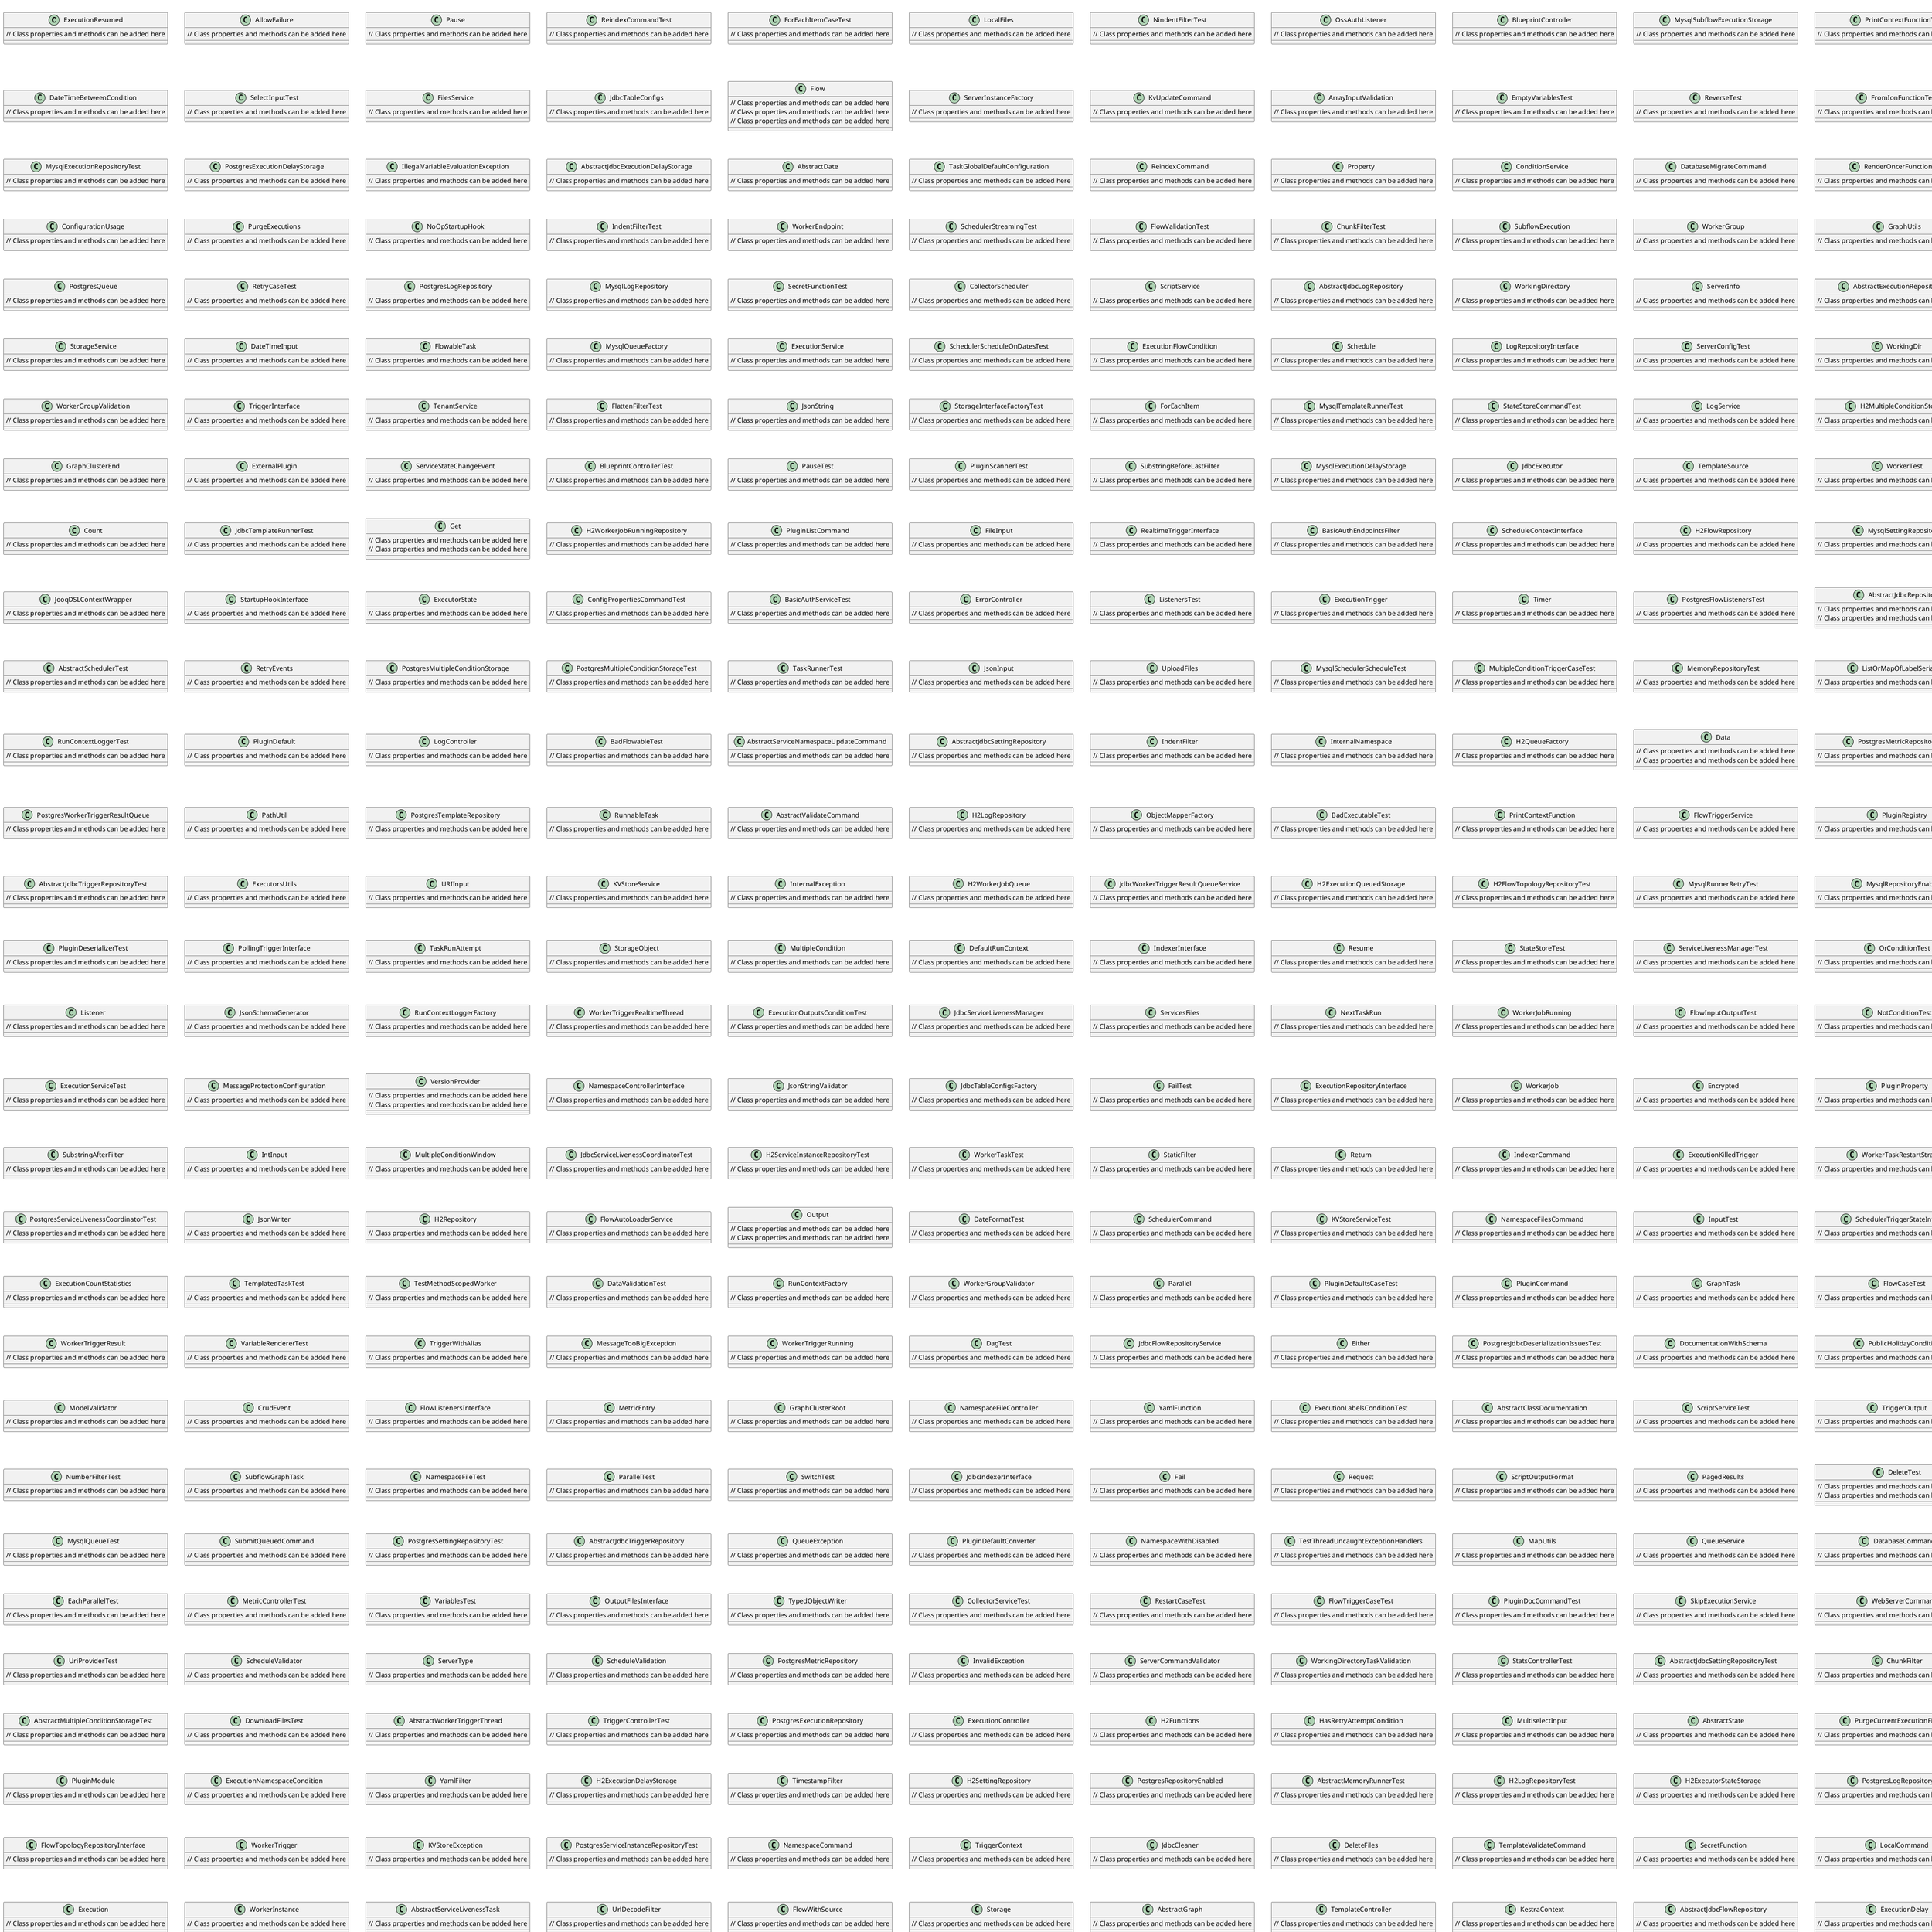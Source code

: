 @startuml

class ExecutionResumed {
    // Class properties and methods can be added here
}

class AllowFailure {
    // Class properties and methods can be added here
}

class Pause {
    // Class properties and methods can be added here
}

class ReindexCommandTest {
    // Class properties and methods can be added here
}

class ForEachItemCaseTest {
    // Class properties and methods can be added here
}

class LocalFiles {
    // Class properties and methods can be added here
}

class NindentFilterTest {
    // Class properties and methods can be added here
}

class OssAuthListener {
    // Class properties and methods can be added here
}

class BlueprintController {
    // Class properties and methods can be added here
}

class MysqlSubflowExecutionStorage {
    // Class properties and methods can be added here
}

class PrintContextFunctionTest {
    // Class properties and methods can be added here
}

class NamespaceUtils {
    // Class properties and methods can be added here
}

class RunnerUtils {
    // Class properties and methods can be added here
}

class TaskInterface {
    // Class properties and methods can be added here
}

class State {
    // Class properties and methods can be added here
}

class SchedulerEndpoint {
    // Class properties and methods can be added here
}

class WorkerTaskResult {
    // Class properties and methods can be added here
}

class StartsWithFilterTest {
    // Class properties and methods can be added here
}

class JdbcQueueIndexer {
    // Class properties and methods can be added here
}

class JqFilterTest {
    // Class properties and methods can be added here
}

class MysqlMetricRepositoryTest {
    // Class properties and methods can be added here
}

class DecryptFunction {
    // Class properties and methods can be added here
}

class RenderFunctionTest {
    // Class properties and methods can be added here
}

class AbstractIndent {
    // Class properties and methods can be added here
}

class PostgresExecutionServiceTest {
    // Class properties and methods can be added here
}

class FromIonFunction {
    // Class properties and methods can be added here
}

class WorkerTriggerInterface {
    // Class properties and methods can be added here
}

class Random {
    // Class properties and methods can be added here
}

class JdbcIndexer {
    // Class properties and methods can be added here
}

class Delete {
    // Class properties and methods can be added here
}

class ExtensionCustomizer {
    // Class properties and methods can be added here
}

class TimeBetweenConditionTest {
    // Class properties and methods can be added here
}

class RedirectController {
    // Class properties and methods can be added here
}

class JdbcRunnerEnabled {
    // Class properties and methods can be added here
}

class PluginControllerTest {
    // Class properties and methods can be added here
}

class DateTimeBetweenCondition {
    // Class properties and methods can be added here
}

class SelectInputTest {
    // Class properties and methods can be added here
}

class FilesService {
    // Class properties and methods can be added here
}

class JdbcTableConfigs {
    // Class properties and methods can be added here
}

class Flow {
    // Class properties and methods can be added here
}

class ServerInstanceFactory {
    // Class properties and methods can be added here
}

class KvUpdateCommand {
    // Class properties and methods can be added here
}

class ArrayInputValidation {
    // Class properties and methods can be added here
}

class EmptyVariablesTest {
    // Class properties and methods can be added here
}

class ReverseTest {
    // Class properties and methods can be added here
}

class FromIonFunctionTest {
    // Class properties and methods can be added here
}

class DayWeekCondition {
    // Class properties and methods can be added here
}

class JdbcRepositoryEnabled {
    // Class properties and methods can be added here
}

class SchedulerTriggerStateInterfaceTest {
    // Class properties and methods can be added here
}

class Schema {
    // Class properties and methods can be added here
}

class Download {
    // Class properties and methods can be added here
}

class BadSequential {
    // Class properties and methods can be added here
}

class KvUpdateCommandTest {
    // Class properties and methods can be added here
}

class Toggle {
    // Class properties and methods can be added here
}

class FlowTopologyGraph {
    // Class properties and methods can be added here
}

class ReadFileFunction {
    // Class properties and methods can be added here
}

class PostgresRunnerTest {
    // Class properties and methods can be added here
}

class DagTaskValidation {
    // Class properties and methods can be added here
}

class FlowExpandCommand {
    // Class properties and methods can be added here
}

class H2FunctionsTest {
    // Class properties and methods can be added here
}

class MysqlExecutionQueuedStorage {
    // Class properties and methods can be added here
}

class WorkerGroupService {
    // Class properties and methods can be added here
}

class Reverse {
    // Class properties and methods can be added here
}

class ValidateConstraintViolation {
    // Class properties and methods can be added here
}

class PluginUsage {
    // Class properties and methods can be added here
}

class YamlFunctionTest {
    // Class properties and methods can be added here
}

class PluginDefaultService {
    // Class properties and methods can be added here
}

class FlowExpandCommandTest {
    // Class properties and methods can be added here
}

class IonFileRenderTest {
    // Class properties and methods can be added here
}

class LogServiceTest {
    // Class properties and methods can be added here
}

class MysqlExecutionRepositoryTest {
    // Class properties and methods can be added here
}

class PostgresExecutionDelayStorage {
    // Class properties and methods can be added here
}

class IllegalVariableEvaluationException {
    // Class properties and methods can be added here
}

class AbstractJdbcExecutionDelayStorage {
    // Class properties and methods can be added here
}

class AbstractDate {
    // Class properties and methods can be added here
}

class TaskGlobalDefaultConfiguration {
    // Class properties and methods can be added here
}

class ReindexCommand {
    // Class properties and methods can be added here
}

class Property {
    // Class properties and methods can be added here
}

class ConditionService {
    // Class properties and methods can be added here
}

class DatabaseMigrateCommand {
    // Class properties and methods can be added here
}

class RenderOncerFunctionTest {
    // Class properties and methods can be added here
}

class ThreadMainFactoryBuilder {
    // Class properties and methods can be added here
}

class AutocompleteUtils {
    // Class properties and methods can be added here
}

class MysqlExecutionServiceTest {
    // Class properties and methods can be added here
}

class AbstractJdbcServiceInstanceRepository {
    // Class properties and methods can be added here
}

class Webhook {
    // Class properties and methods can be added here
}

class ExecutionOutputsCondition {
    // Class properties and methods can be added here
}

class KVType {
    // Class properties and methods can be added here
}

class ConfigCommand {
    // Class properties and methods can be added here
}

class EndsWithFilterTest {
    // Class properties and methods can be added here
}

class Cpu {
    // Class properties and methods can be added here
}

class LocalFlowRepositoryLoader {
    // Class properties and methods can be added here
}

class AppTest {
    // Class properties and methods can be added here
}

class JdbcTableConfig {
    // Class properties and methods can be added here
}

class Label {
    // Class properties and methods can be added here
}

class MetricConfig {
    // Class properties and methods can be added here
}

class AbstractJdbcLogRepositoryTest {
    // Class properties and methods can be added here
}

class AbstractJdbcExecutorStateStorage {
    // Class properties and methods can be added here
}

class ListUtils {
    // Class properties and methods can be added here
}

class WebServerEnabled {
    // Class properties and methods can be added here
}

class PluginConfigurations {
    // Class properties and methods can be added here
}

class TemplateNamespaceUpdateCommand {
    // Class properties and methods can be added here
}

class MysqlWorkerJobRunningRepository {
    // Class properties and methods can be added here
}

class Result {
    // Class properties and methods can be added here
}

class ExecutionKilled {
    // Class properties and methods can be added here
}

class ConfigurationUsage {
    // Class properties and methods can be added here
}

class PurgeExecutions {
    // Class properties and methods can be added here
}

class NoOpStartupHook {
    // Class properties and methods can be added here
}

class IndentFilterTest {
    // Class properties and methods can be added here
}

class WorkerEndpoint {
    // Class properties and methods can be added here
}

class SchedulerStreamingTest {
    // Class properties and methods can be added here
}

class FlowValidationTest {
    // Class properties and methods can be added here
}

class ChunkFilterTest {
    // Class properties and methods can be added here
}

class SubflowExecution {
    // Class properties and methods can be added here
}

class WorkerGroup {
    // Class properties and methods can be added here
}

class GraphUtils {
    // Class properties and methods can be added here
}

class AbstractFlow {
    // Class properties and methods can be added here
}

class JdbcRunnerTest {
    // Class properties and methods can be added here
}

class WorkerJobResubmit {
    // Class properties and methods can be added here
}

class TypedObjectWriterTest {
    // Class properties and methods can be added here
}

class KvCommandTest {
    // Class properties and methods can be added here
}

class WorkerTaskResultTooLarge {
    // Class properties and methods can be added here
}

class OverrideRetryInterceptorTest {
    // Class properties and methods can be added here
}

class SaveRepositoryInterface {
    // Class properties and methods can be added here
}

class NotCondition {
    // Class properties and methods can be added here
}

class EncryptionService {
    // Class properties and methods can be added here
}

class JdbcH2ControllerTest {
    // Class properties and methods can be added here
}

class IllegalArgumentExceptionHandler {
    // Class properties and methods can be added here
}

class WeekendConditionTest {
    // Class properties and methods can be added here
}

class Constant {
    // Class properties and methods can be added here
}

class TemplateCommand {
    // Class properties and methods can be added here
}

class NamespaceFilesInterface {
    // Class properties and methods can be added here
}

class JdbcTestUtils {
    // Class properties and methods can be added here
}

class H2TemplateRepository {
    // Class properties and methods can be added here
}

class ExecutionTest {
    // Class properties and methods can be added here
}

class Sleep {
    // Class properties and methods can be added here
}

class ExecutionStatusConditionTest {
    // Class properties and methods can be added here
}

class FileAttributes {
    // Class properties and methods can be added here
}

class MysqlServiceInstanceRepositoryTest {
    // Class properties and methods can be added here
}

class HasRetryAttemptConditionTest {
    // Class properties and methods can be added here
}

class PostgresQueue {
    // Class properties and methods can be added here
}

class RetryCaseTest {
    // Class properties and methods can be added here
}

class PostgresLogRepository {
    // Class properties and methods can be added here
}

class MysqlLogRepository {
    // Class properties and methods can be added here
}

class SecretFunctionTest {
    // Class properties and methods can be added here
}

class CollectorScheduler {
    // Class properties and methods can be added here
}

class ScriptService {
    // Class properties and methods can be added here
}

class AbstractJdbcLogRepository {
    // Class properties and methods can be added here
}

class WorkingDirectory {
    // Class properties and methods can be added here
}

class ServerInfo {
    // Class properties and methods can be added here
}

class AbstractExecutionRepositoryTest {
    // Class properties and methods can be added here
}

class SetTest {
    // Class properties and methods can be added here
}

class UploadFilesTest {
    // Class properties and methods can be added here
}

class H2ServiceInstanceRepository {
    // Class properties and methods can be added here
}

class DailyExecutionStatistics {
    // Class properties and methods can be added here
}

class ClassPluginDocumentation {
    // Class properties and methods can be added here
}

class FlowListeners {
    // Class properties and methods can be added here
}

class RetryUtilsTest {
    // Class properties and methods can be added here
}

class MultipleConditionTest {
    // Class properties and methods can be added here
}

class ObjectMapperFactoryTest {
    // Class properties and methods can be added here
}

class H2WorkerTriggerResultQueue {
    // Class properties and methods can be added here
}

class DeleteFilesTest {
    // Class properties and methods can be added here
}

class FileSerdeTest {
    // Class properties and methods can be added here
}

class StorageInterface {
    // Class properties and methods can be added here
}

class DurationOrSizeTrigger {
    // Class properties and methods can be added here
}

class FlowNamespaceUpdateCommandTest {
    // Class properties and methods can be added here
}

class DynamicTask {
    // Class properties and methods can be added here
}

class AbstractJdbcDeserializationIssuesTest {
    // Class properties and methods can be added here
}

class SwitchTaskValidator {
    // Class properties and methods can be added here
}

class PostgresFlowRepository {
    // Class properties and methods can be added here
}

class TemplatedTask {
    // Class properties and methods can be added here
}

class NamespaceFileControllerTest {
    // Class properties and methods can be added here
}

class ForEachTest {
    // Class properties and methods can be added here
}

class ClassInputDocumentation {
    // Class properties and methods can be added here
}

class AbstractJdbcExecutionRepository {
    // Class properties and methods can be added here
}

class StorageService {
    // Class properties and methods can be added here
}

class DateTimeInput {
    // Class properties and methods can be added here
}

class FlowableTask {
    // Class properties and methods can be added here
}

class MysqlQueueFactory {
    // Class properties and methods can be added here
}

class ExecutionService {
    // Class properties and methods can be added here
}

class SchedulerScheduleOnDatesTest {
    // Class properties and methods can be added here
}

class ExecutionFlowCondition {
    // Class properties and methods can be added here
}

class Schedule {
    // Class properties and methods can be added here
}

class LogRepositoryInterface {
    // Class properties and methods can be added here
}

class ServerConfigTest {
    // Class properties and methods can be added here
}

class WorkingDir {
    // Class properties and methods can be added here
}

class Debug {
    // Class properties and methods can be added here
}

class PluginListCommandTest {
    // Class properties and methods can be added here
}

class Subflow {
    // Class properties and methods can be added here
}

class DateFormat {
    // Class properties and methods can be added here
}

class PostgresExecutorStateStorage {
    // Class properties and methods can be added here
}

class UndefinedCoalescingExpressionTest {
    // Class properties and methods can be added here
}

class ManualPropertyNode {
    // Class properties and methods can be added here
}

class JsonFilter {
    // Class properties and methods can be added here
}

class Echo {
    // Class properties and methods can be added here
}

class TaskRunController {
    // Class properties and methods can be added here
}

class InternalNamespaceTest {
    // Class properties and methods can be added here
}

class StandAloneCommand {
    // Class properties and methods can be added here
}

class RunContextTest {
    // Class properties and methods can be added here
}

class ManualConstraintViolation {
    // Class properties and methods can be added here
}

class H2RunnerRetryTest {
    // Class properties and methods can be added here
}

class PluginController {
    // Class properties and methods can be added here
}

class PostgresRunnerRetryTest {
    // Class properties and methods can be added here
}

class FlowUsage {
    // Class properties and methods can be added here
}

class PebbleVariableRendererTest {
    // Class properties and methods can be added here
}

class WorkerTask {
    // Class properties and methods can be added here
}

class LogControllerTest {
    // Class properties and methods can be added here
}

class TestWorkingDir {
    // Class properties and methods can be added here
}

class NoEncryptionConfiguredTest {
    // Class properties and methods can be added here
}

class KVValueAndMetadata {
    // Class properties and methods can be added here
}

class WorkerGroupValidation {
    // Class properties and methods can be added here
}

class TriggerInterface {
    // Class properties and methods can be added here
}

class TenantService {
    // Class properties and methods can be added here
}

class FlattenFilterTest {
    // Class properties and methods can be added here
}

class JsonString {
    // Class properties and methods can be added here
}

class StorageInterfaceFactoryTest {
    // Class properties and methods can be added here
}

class ForEachItem {
    // Class properties and methods can be added here
}

class MysqlTemplateRunnerTest {
    // Class properties and methods can be added here
}

class StateStoreCommandTest {
    // Class properties and methods can be added here
}

class LogService {
    // Class properties and methods can be added here
}

class H2MultipleConditionStorage {
    // Class properties and methods can be added here
}

class GraphCluster {
    // Class properties and methods can be added here
}

class TriggerController {
    // Class properties and methods can be added here
}

class BasicAuthEndpointsFilterTest {
    // Class properties and methods can be added here
}

class FlowDotCommandTest {
    // Class properties and methods can be added here
}

class IonFactory {
    // Class properties and methods can be added here
}

class Condition {
    // Class properties and methods can be added here
}

class StateStore {
    // Class properties and methods can be added here
}

class H2Queue {
    // Class properties and methods can be added here
}

class AbstractJdbcMetricRepositoryTest {
    // Class properties and methods can be added here
}

class YamlInput {
    // Class properties and methods can be added here
}

class NamespaceFilesUpdateCommand {
    // Class properties and methods can be added here
}

class Input {
    // Class properties and methods can be added here
}

class MetricAggregation {
    // Class properties and methods can be added here
}

class OrCondition {
    // Class properties and methods can be added here
}

class TenantInterface {
    // Class properties and methods can be added here
}

class MysqlWorkerTriggerResultQueue {
    // Class properties and methods can be added here
}

class EncryptFunction {
    // Class properties and methods can be added here
}

class MysqlWorkerJobQueue {
    // Class properties and methods can be added here
}

class AbstractCommand {
    // Class properties and methods can be added here
}

class FlowListenersTest {
    // Class properties and methods can be added here
}

class ServiceInstanceRepositoryInterface {
    // Class properties and methods can be added here
}

class AbstractWorkerThread {
    // Class properties and methods can be added here
}

class StateStoreMigrateCommand {
    // Class properties and methods can be added here
}

class DayWeekInMonthConditionTest {
    // Class properties and methods can be added here
}

class GraphClusterEnd {
    // Class properties and methods can be added here
}

class ExternalPlugin {
    // Class properties and methods can be added here
}

class ServiceStateChangeEvent {
    // Class properties and methods can be added here
}

class BlueprintControllerTest {
    // Class properties and methods can be added here
}

class PauseTest {
    // Class properties and methods can be added here
}

class PluginScannerTest {
    // Class properties and methods can be added here
}

class SubstringBeforeLastFilter {
    // Class properties and methods can be added here
}

class MysqlExecutionDelayStorage {
    // Class properties and methods can be added here
}

class JdbcExecutor {
    // Class properties and methods can be added here
}

class TemplateSource {
    // Class properties and methods can be added here
}

class WorkerTest {
    // Class properties and methods can be added here
}

class WindowsUtils {
    // Class properties and methods can be added here
}

class TenantSerializer {
    // Class properties and methods can be added here
}

class DeduplicateItemsTest {
    // Class properties and methods can be added here
}

class ScheduleOnDatesTest {
    // Class properties and methods can be added here
}

class PluginDefaultServiceTest {
    // Class properties and methods can be added here
}

class ExecutionControllerTest {
    // Class properties and methods can be added here
}

class JqFilter {
    // Class properties and methods can be added here
}

class AbstractJdbcWorkerJobRunningRepository {
    // Class properties and methods can be added here
}

class LocalWorkingDirTest {
    // Class properties and methods can be added here
}

class Dag {
    // Class properties and methods can be added here
}

class RunnerType {
    // Class properties and methods can be added here
}

class MysqlFlowRepositoryTest {
    // Class properties and methods can be added here
}

class EndsWithFilter {
    // Class properties and methods can be added here
}

class TaskResult {
    // Class properties and methods can be added here
}

class Memory {
    // Class properties and methods can be added here
}

class ExecutionFlowConditionTest {
    // Class properties and methods can be added here
}

class ScheduleCondition {
    // Class properties and methods can be added here
}

class ImageFileRender {
    // Class properties and methods can be added here
}

class PluginConfigurationsTest {
    // Class properties and methods can be added here
}

class KVStore {
    // Class properties and methods can be added here
}

class PluginClassLoader {
    // Class properties and methods can be added here
}

class PluginProcessor {
    // Class properties and methods can be added here
}

class StartExecutorService {
    // Class properties and methods can be added here
}

class ListenersTestTask {
    // Class properties and methods can be added here
}

class Count {
    // Class properties and methods can be added here
}

class JdbcTemplateRunnerTest {
    // Class properties and methods can be added here
}

class Get {
    // Class properties and methods can be added here
}

class H2WorkerJobRunningRepository {
    // Class properties and methods can be added here
}

class PluginListCommand {
    // Class properties and methods can be added here
}

class FileInput {
    // Class properties and methods can be added here
}

class RealtimeTriggerInterface {
    // Class properties and methods can be added here
}

class BasicAuthEndpointsFilter {
    // Class properties and methods can be added here
}

class ScheduleContextInterface {
    // Class properties and methods can be added here
}

class H2FlowRepository {
    // Class properties and methods can be added here
}

class MysqlSettingRepository {
    // Class properties and methods can be added here
}

class DefaultRunContextTest {
    // Class properties and methods can be added here
}

class BulkResponse {
    // Class properties and methods can be added here
}

class NumberFilter {
    // Class properties and methods can be added here
}

class Credentials {
    // Class properties and methods can be added here
}

class OutputValuesTest {
    // Class properties and methods can be added here
}

class ExecutionRunning {
    // Class properties and methods can be added here
}

class Trigger {
    // Class properties and methods can be added here
}

class DownloadTest {
    // Class properties and methods can be added here
}

class H2SubflowExecutionStorage {
    // Class properties and methods can be added here
}

class MysqlTemplateRepository {
    // Class properties and methods can be added here
}

class Worker {
    // Class properties and methods can be added here
}

class FlowNamespaceUpdateCommand {
    // Class properties and methods can be added here
}

class H2QueueTest {
    // Class properties and methods can be added here
}

class ListUtilsTest {
    // Class properties and methods can be added here
}

class MysqlMultipleConditionStorage {
    // Class properties and methods can be added here
}

class settings {
    // Class properties and methods can be added here
}

class ExpressionCondition {
    // Class properties and methods can be added here
}

class DateTimeBetweenConditionTest {
    // Class properties and methods can be added here
}

class EnumInput {
    // Class properties and methods can be added here
}

class RepositoryConfig {
    // Class properties and methods can be added here
}

class SubstringBeforeFilter {
    // Class properties and methods can be added here
}

class StorageContext {
    // Class properties and methods can be added here
}

class MysqlQueueEnabled {
    // Class properties and methods can be added here
}

class TemplateNamespaceUpdateCommandTest {
    // Class properties and methods can be added here
}

class JooqDSLContextWrapper {
    // Class properties and methods can be added here
}

class StartupHookInterface {
    // Class properties and methods can be added here
}

class ExecutorState {
    // Class properties and methods can be added here
}

class ConfigPropertiesCommandTest {
    // Class properties and methods can be added here
}

class BasicAuthServiceTest {
    // Class properties and methods can be added here
}

class ErrorController {
    // Class properties and methods can be added here
}

class ListenersTest {
    // Class properties and methods can be added here
}

class ExecutionTrigger {
    // Class properties and methods can be added here
}

class Timer {
    // Class properties and methods can be added here
}

class PostgresFlowListenersTest {
    // Class properties and methods can be added here
}

class AbstractJdbcRepository {
    // Class properties and methods can be added here
}

class Usage {
    // Class properties and methods can be added here
}

class H2ExecutionRepositoryTest {
    // Class properties and methods can be added here
}

class FlowWithSourceTest {
    // Class properties and methods can be added here
}

class DocumentationGeneratorTest {
    // Class properties and methods can be added here
}

class StateTest {
    // Class properties and methods can be added here
}

class AbstractScheduler {
    // Class properties and methods can be added here
}

class WebserverService {
    // Class properties and methods can be added here
}

class PluginTest {
    // Class properties and methods can be added here
}

class TestsUtils {
    // Class properties and methods can be added here
}

class LocalStorageTest {
    // Class properties and methods can be added here
}

class DefaultPluginRegistry {
    // Class properties and methods can be added here
}

class TimeoutTest {
    // Class properties and methods can be added here
}

class WorkingDirFactory {
    // Class properties and methods can be added here
}

class FlowValidateCommand {
    // Class properties and methods can be added here
}

class IonParser {
    // Class properties and methods can be added here
}

class AbstractGraphTask {
    // Class properties and methods can be added here
}

class FlowValidator {
    // Class properties and methods can be added here
}

class AuthenticationFilterTest {
    // Class properties and methods can be added here
}

class WorkerJobLifecycle {
    // Class properties and methods can be added here
}

class WorkerCommand {
    // Class properties and methods can be added here
}

class AbstractServerCommand {
    // Class properties and methods can be added here
}

class TaskGlobalDefaultConfigurationTest {
    // Class properties and methods can be added here
}

class ReplaceFilter {
    // Class properties and methods can be added here
}

class SizeTest {
    // Class properties and methods can be added here
}

class AbstractSchedulerTest {
    // Class properties and methods can be added here
}

class RetryEvents {
    // Class properties and methods can be added here
}

class PostgresMultipleConditionStorage {
    // Class properties and methods can be added here
}

class PostgresMultipleConditionStorageTest {
    // Class properties and methods can be added here
}

class TaskRunnerTest {
    // Class properties and methods can be added here
}

class JsonInput {
    // Class properties and methods can be added here
}

class UploadFiles {
    // Class properties and methods can be added here
}

class MysqlSchedulerScheduleTest {
    // Class properties and methods can be added here
}

class MultipleConditionTriggerCaseTest {
    // Class properties and methods can be added here
}

class MemoryRepositoryTest {
    // Class properties and methods can be added here
}

class ListOrMapOfLabelSerializer {
    // Class properties and methods can be added here
}

class IfTest {
    // Class properties and methods can be added here
}

class FlowCondition {
    // Class properties and methods can be added here
}

class H2ExecutionServiceTest {
    // Class properties and methods can be added here
}

class Flow {
    // Class properties and methods can be added here
}

class PluginIcon {
    // Class properties and methods can be added here
}

class ProcessTest {
    // Class properties and methods can be added here
}

class Event {
    // Class properties and methods can be added here
}

class ResourceExpiredException {
    // Class properties and methods can be added here
}

class SlugifyTest {
    // Class properties and methods can be added here
}

class AbstractTemplateRepositoryTest {
    // Class properties and methods can be added here
}

class AbstractJdbcExecutionQueuedStorage {
    // Class properties and methods can be added here
}

class ApiController {
    // Class properties and methods can be added here
}

class NamespaceFilesUpdateCommandTest {
    // Class properties and methods can be added here
}

class ValuesFilterTest {
    // Class properties and methods can be added here
}

class Slugify {
    // Class properties and methods can be added here
}

class FlowExportCommandTest {
    // Class properties and methods can be added here
}

class WeekendCondition {
    // Class properties and methods can be added here
}

class StartExecutorServiceTest {
    // Class properties and methods can be added here
}

class TaskException {
    // Class properties and methods can be added here
}

class ResolvedTask {
    // Class properties and methods can be added here
}

class CurrentEachOutputFunction {
    // Class properties and methods can be added here
}

class KVMetadata {
    // Class properties and methods can be added here
}

class PluginSubGroup {
    // Class properties and methods can be added here
}

class WorkingDirectoryTest {
    // Class properties and methods can be added here
}

class DataValidation {
    // Class properties and methods can be added here
}

class RunContextLoggerTest {
    // Class properties and methods can be added here
}

class PluginDefault {
    // Class properties and methods can be added here
}

class LogController {
    // Class properties and methods can be added here
}

class BadFlowableTest {
    // Class properties and methods can be added here
}

class AbstractServiceNamespaceUpdateCommand {
    // Class properties and methods can be added here
}

class AbstractJdbcSettingRepository {
    // Class properties and methods can be added here
}

class IndentFilter {
    // Class properties and methods can be added here
}

class InternalNamespace {
    // Class properties and methods can be added here
}

class H2QueueFactory {
    // Class properties and methods can be added here
}

class Data {
    // Class properties and methods can be added here
}

class PostgresMetricRepositoryTest {
    // Class properties and methods can be added here
}

class Plugin {
    // Class properties and methods can be added here
}

class ServiceRegistry {
    // Class properties and methods can be added here
}

class FlowService {
    // Class properties and methods can be added here
}

class FlowValidateCommandTest {
    // Class properties and methods can be added here
}

class ServerInstance {
    // Class properties and methods can be added here
}

class AbstractJdbcMultipleConditionStorage {
    // Class properties and methods can be added here
}

class LocalWorkingDir {
    // Class properties and methods can be added here
}

class Docker {
    // Class properties and methods can be added here
}

class EncryptDecryptFunctionTest {
    // Class properties and methods can be added here
}

class DocumentationGenerator {
    // Class properties and methods can be added here
}

class StatsController {
    // Class properties and methods can be added here
}

class KestraTestExtension {
    // Class properties and methods can be added here
}

class MysqlFlowListenersTest {
    // Class properties and methods can be added here
}

class KestraBeansFactory {
    // Class properties and methods can be added here
}

class FileInputValidator {
    // Class properties and methods can be added here
}

class PostgresFlowRepositoryService {
    // Class properties and methods can be added here
}

class SysCommand {
    // Class properties and methods can be added here
}

class H2RepositoryEnabled {
    // Class properties and methods can be added here
}

class Graph2DotService {
    // Class properties and methods can be added here
}

class FlowableUtils {
    // Class properties and methods can be added here
}

class ResumeTest {
    // Class properties and methods can be added here
}

class GetTest {
    // Class properties and methods can be added here
}

class RuntimeLabelsTest {
    // Class properties and methods can be added here
}

class PluginUtilsService {
    // Class properties and methods can be added here
}

class PostgresWorkerTriggerResultQueue {
    // Class properties and methods can be added here
}

class PathUtil {
    // Class properties and methods can be added here
}

class PostgresTemplateRepository {
    // Class properties and methods can be added here
}

class RunnableTask {
    // Class properties and methods can be added here
}

class AbstractValidateCommand {
    // Class properties and methods can be added here
}

class H2LogRepository {
    // Class properties and methods can be added here
}

class ObjectMapperFactory {
    // Class properties and methods can be added here
}

class BadExecutableTest {
    // Class properties and methods can be added here
}

class PrintContextFunction {
    // Class properties and methods can be added here
}

class FlowTriggerService {
    // Class properties and methods can be added here
}

class PluginRegistry {
    // Class properties and methods can be added here
}

class DatabaseCommandTest {
    // Class properties and methods can be added here
}

class DateFormatValidator {
    // Class properties and methods can be added here
}

class Regex {
    // Class properties and methods can be added here
}

class Template {
    // Class properties and methods can be added here
}

class Delete {
    // Class properties and methods can be added here
}

class JdbcSchedulerTriggerState {
    // Class properties and methods can be added here
}

class TimeoutExceededException {
    // Class properties and methods can be added here
}

class FloatInput {
    // Class properties and methods can be added here
}

class FileUtilsTest {
    // Class properties and methods can be added here
}

class WorkingDirFactoryTest {
    // Class properties and methods can be added here
}

class SchedulerConditionTest {
    // Class properties and methods can be added here
}

class PollingTrigger {
    // Class properties and methods can be added here
}

class DagTaskValidator {
    // Class properties and methods can be added here
}

class IdUtils {
    // Class properties and methods can be added here
}

class ScriptOutput {
    // Class properties and methods can be added here
}

class WebhookValidator {
    // Class properties and methods can be added here
}

class WorkingDirectoryTaskValidator {
    // Class properties and methods can be added here
}

class JsonStringTest {
    // Class properties and methods can be added here
}

class MysqlFlowRepository {
    // Class properties and methods can be added here
}

class TruthUtils {
    // Class properties and methods can be added here
}

class TaskWithAlias {
    // Class properties and methods can be added here
}

class ArrayInputValidator {
    // Class properties and methods can be added here
}

class YamlFlowParser {
    // Class properties and methods can be added here
}

class MetricRegistry {
    // Class properties and methods can be added here
}

class ToIonFilterTest {
    // Class properties and methods can be added here
}

class AbstractJdbcTriggerRepositoryTest {
    // Class properties and methods can be added here
}

class ExecutorsUtils {
    // Class properties and methods can be added here
}

class Delete {
    // Class properties and methods can be added here
}

class URIInput {
    // Class properties and methods can be added here
}

class KVStoreService {
    // Class properties and methods can be added here
}

class InternalException {
    // Class properties and methods can be added here
}

class H2WorkerJobQueue {
    // Class properties and methods can be added here
}

class JdbcWorkerTriggerResultQueueService {
    // Class properties and methods can be added here
}

class H2ExecutionQueuedStorage {
    // Class properties and methods can be added here
}

class H2FlowTopologyRepositoryTest {
    // Class properties and methods can be added here
}

class MysqlRunnerRetryTest {
    // Class properties and methods can be added here
}

class MysqlRepositoryEnabled {
    // Class properties and methods can be added here
}

class MysqlQueue {
    // Class properties and methods can be added here
}

class PostgresQueueFactory {
    // Class properties and methods can be added here
}

class RegisteredPlugin {
    // Class properties and methods can be added here
}

class LocalServiceStateFactory {
    // Class properties and methods can be added here
}

class TemplateValidateCommandTest {
    // Class properties and methods can be added here
}

class AbstractMetricEntry {
    // Class properties and methods can be added here
}

class IonModule {
    // Class properties and methods can be added here
}

class SecretNotFoundException {
    // Class properties and methods can be added here
}

class JacksonMapper {
    // Class properties and methods can be added here
}

class MiscUsageControllerTest {
    // Class properties and methods can be added here
}

class PostgresWorkerJobRunningRepository {
    // Class properties and methods can be added here
}

class DockerTest {
    // Class properties and methods can be added here
}

class FileRender {
    // Class properties and methods can be added here
}

class IonFileRender {
    // Class properties and methods can be added here
}

class FlowServiceTest {
    // Class properties and methods can be added here
}

class DefaultLogConsumer {
    // Class properties and methods can be added here
}

class QueueFactoryInterface {
    // Class properties and methods can be added here
}

class FlowController {
    // Class properties and methods can be added here
}

class H2QueueEnabled {
    // Class properties and methods can be added here
}

class HttpInterface {
    // Class properties and methods can be added here
}

class JdbcMapperTest {
    // Class properties and methods can be added here
}

class AbstractTrigger {
    // Class properties and methods can be added here
}

class BasicAuthService {
    // Class properties and methods can be added here
}

class LogEntry {
    // Class properties and methods can be added here
}

class PluginDeserializerTest {
    // Class properties and methods can be added here
}

class PollingTriggerInterface {
    // Class properties and methods can be added here
}

class TaskRunAttempt {
    // Class properties and methods can be added here
}

class StorageObject {
    // Class properties and methods can be added here
}

class MultipleCondition {
    // Class properties and methods can be added here
}

class DefaultRunContext {
    // Class properties and methods can be added here
}

class IndexerInterface {
    // Class properties and methods can be added here
}

class Resume {
    // Class properties and methods can be added here
}

class StateStoreTest {
    // Class properties and methods can be added here
}

class ServiceLivenessManagerTest {
    // Class properties and methods can be added here
}

class OrConditionTest {
    // Class properties and methods can be added here
}

class ClassPluginDocumentationTest {
    // Class properties and methods can be added here
}

class Setting {
    // Class properties and methods can be added here
}

class RequestUtilsTest {
    // Class properties and methods can be added here
}

class NamespaceController {
    // Class properties and methods can be added here
}

class StateNamespaceTest {
    // Class properties and methods can be added here
}

class MysqlFlowRepositoryService {
    // Class properties and methods can be added here
}

class MysqlTemplateRepositoryTest {
    // Class properties and methods can be added here
}

class StorageInterfaceFactory {
    // Class properties and methods can be added here
}

class PdfFileRender {
    // Class properties and methods can be added here
}

class FlowTestCommand {
    // Class properties and methods can be added here
}

class FlowCommand {
    // Class properties and methods can be added here
}

class H2SubflowExecutionStorageTest {
    // Class properties and methods can be added here
}

class NamespaceFilesCommandTest {
    // Class properties and methods can be added here
}

class IllegalConditionEvaluation {
    // Class properties and methods can be added here
}

class AbstractLogConsumer {
    // Class properties and methods can be added here
}

class RunnerInterface {
    // Class properties and methods can be added here
}

class FlowDotCommand {
    // Class properties and methods can be added here
}

class DateUtils {
    // Class properties and methods can be added here
}

class TriggerRepositoryInterface {
    // Class properties and methods can be added here
}

class SchedulerExecutionWithTrigger {
    // Class properties and methods can be added here
}

class DayWeekInMonthCondition {
    // Class properties and methods can be added here
}

class RunVariablesTest {
    // Class properties and methods can be added here
}

class Await {
    // Class properties and methods can be added here
}

class FlowNode {
    // Class properties and methods can be added here
}

class Listener {
    // Class properties and methods can be added here
}

class JsonSchemaGenerator {
    // Class properties and methods can be added here
}

class RunContextLoggerFactory {
    // Class properties and methods can be added here
}

class WorkerTriggerRealtimeThread {
    // Class properties and methods can be added here
}

class ExecutionOutputsConditionTest {
    // Class properties and methods can be added here
}

class JdbcServiceLivenessManager {
    // Class properties and methods can be added here
}

class ServicesFiles {
    // Class properties and methods can be added here
}

class NextTaskRun {
    // Class properties and methods can be added here
}

class WorkerJobRunning {
    // Class properties and methods can be added here
}

class FlowInputOutputTest {
    // Class properties and methods can be added here
}

class NotConditionTest {
    // Class properties and methods can be added here
}

class DeviceRequest {
    // Class properties and methods can be added here
}

class PebbleLruCache {
    // Class properties and methods can be added here
}

class Set {
    // Class properties and methods can be added here
}

class FlowTopologyServiceTest {
    // Class properties and methods can be added here
}

class MysqlSettingRepositoryTest {
    // Class properties and methods can be added here
}

class FileRenderBuilder {
    // Class properties and methods can be added here
}

class ThreadUncaughtExceptionHandlers {
    // Class properties and methods can be added here
}

class ExecutionQueued {
    // Class properties and methods can be added here
}

class StateStoreCommand {
    // Class properties and methods can be added here
}

class OverrideRetryInterceptor {
    // Class properties and methods can be added here
}

class Read {
    // Class properties and methods can be added here
}

class FromJsonFunction {
    // Class properties and methods can be added here
}

class SecretInput {
    // Class properties and methods can be added here
}

class PostgresExecutionRepositoryTest {
    // Class properties and methods can be added here
}

class H2FlowTopologyRepository {
    // Class properties and methods can be added here
}

class ServerCommandValidatorTest {
    // Class properties and methods can be added here
}

class PluginIdentifier {
    // Class properties and methods can be added here
}

class DurationInput {
    // Class properties and methods can be added here
}

class FlowGraph {
    // Class properties and methods can be added here
}

class DeserializationException {
    // Class properties and methods can be added here
}

class FlowValidation {
    // Class properties and methods can be added here
}

class MysqlFlowTopologyRepository {
    // Class properties and methods can be added here
}

class WorkerJobQueueInterface {
    // Class properties and methods can be added here
}

class TimestampNanoFilter {
    // Class properties and methods can be added here
}

class ExecutionServiceTest {
    // Class properties and methods can be added here
}

class MessageProtectionConfiguration {
    // Class properties and methods can be added here
}

class VersionProvider {
    // Class properties and methods can be added here
}

class NamespaceControllerInterface {
    // Class properties and methods can be added here
}

class JsonStringValidator {
    // Class properties and methods can be added here
}

class JdbcTableConfigsFactory {
    // Class properties and methods can be added here
}

class FailTest {
    // Class properties and methods can be added here
}

class ExecutionRepositoryInterface {
    // Class properties and methods can be added here
}

class WorkerJob {
    // Class properties and methods can be added here
}

class Encrypted {
    // Class properties and methods can be added here
}

class PluginProperty {
    // Class properties and methods can be added here
}

class LocalServiceState {
    // Class properties and methods can be added here
}

class SubflowTest {
    // Class properties and methods can be added here
}

class SchemaType {
    // Class properties and methods can be added here
}

class FileRenderBuilderTest {
    // Class properties and methods can be added here
}

class LocalFilesTest {
    // Class properties and methods can be added here
}

class WaitForCaseTest {
    // Class properties and methods can be added here
}

class FlowTest {
    // Class properties and methods can be added here
}

class JdbcQueueTest {
    // Class properties and methods can be added here
}

class AbstractJdbcTemplateRepository {
    // Class properties and methods can be added here
}

class Plugin {
    // Class properties and methods can be added here
}

class ToggleTest {
    // Class properties and methods can be added here
}

class ClassNameFilter {
    // Class properties and methods can be added here
}

class ExecutionNamespaceConditionTest {
    // Class properties and methods can be added here
}

class SequentialTest {
    // Class properties and methods can be added here
}

class ServicesFilesTest {
    // Class properties and methods can be added here
}

class FlowOutputTest {
    // Class properties and methods can be added here
}

class LogConsumerTest {
    // Class properties and methods can be added here
}

class UndefinedCoalescingExpression {
    // Class properties and methods can be added here
}

class ConditionServiceTest {
    // Class properties and methods can be added here
}

class TemplateRepositoryInterface {
    // Class properties and methods can be added here
}

class AbstractHttp {
    // Class properties and methods can be added here
}

class DateInput {
    // Class properties and methods can be added here
}

class AbstractJdbcFlowRepositoryTest {
    // Class properties and methods can be added here
}

class AbstractLogRepositoryTest {
    // Class properties and methods can be added here
}

class LocalStorage {
    // Class properties and methods can be added here
}

class SubstringAfterFilter {
    // Class properties and methods can be added here
}

class IntInput {
    // Class properties and methods can be added here
}

class MultipleConditionWindow {
    // Class properties and methods can be added here
}

class JdbcServiceLivenessCoordinatorTest {
    // Class properties and methods can be added here
}

class H2ServiceInstanceRepositoryTest {
    // Class properties and methods can be added here
}

class WorkerTaskTest {
    // Class properties and methods can be added here
}

class FlowTest {
    // Class properties and methods can be added here
}

class StaticFilter {
    // Class properties and methods can be added here
}

class Return {
    // Class properties and methods can be added here
}

class IndexerCommand {
    // Class properties and methods can be added here
}

class ExecutionKilledTrigger {
    // Class properties and methods can be added here
}

class Flow {
    // Class properties and methods can be added here
}

class WorkerTaskRestartStrategy {
    // Class properties and methods can be added here
}

class JooqExecuteListenerFactory {
    // Class properties and methods can be added here
}

class ExecutionLabelsCondition {
    // Class properties and methods can be added here
}

class FlowGraphTest {
    // Class properties and methods can be added here
}

class SlugifyFilter {
    // Class properties and methods can be added here
}

class TemplateValidateCommandTest {
    // Class properties and methods can be added here
}

class TriggerService {
    // Class properties and methods can be added here
}

class Fetch {
    // Class properties and methods can be added here
}

class Extension {
    // Class properties and methods can be added here
}

class OssAuthEvent {
    // Class properties and methods can be added here
}

class FlowNamespaceCondition {
    // Class properties and methods can be added here
}

class IllegalStateExceptionHandler {
    // Class properties and methods can be added here
}

class CollectorService {
    // Class properties and methods can be added here
}

class JdbcQueue {
    // Class properties and methods can be added here
}

class LocalFileAttributes {
    // Class properties and methods can be added here
}

class GetKeysTest {
    // Class properties and methods can be added here
}

class PluginDefaultValidationTest {
    // Class properties and methods can be added here
}

class FlowForExecution {
    // Class properties and methods can be added here
}

class Trigger {
    // Class properties and methods can be added here
}

class NamespaceInterface {
    // Class properties and methods can be added here
}

class PropertyTest {
    // Class properties and methods can be added here
}

class ToJsonFilterTest {
    // Class properties and methods can be added here
}

class SchedulerTriggerChangeTest {
    // Class properties and methods can be added here
}

class SchedulerThreadTest {
    // Class properties and methods can be added here
}

class H2TemplateRunnerTest {
    // Class properties and methods can be added here
}

class RootController {
    // Class properties and methods can be added here
}

class SkipExecutionCaseTest {
    // Class properties and methods can be added here
}

class PostgresServiceLivenessCoordinatorTest {
    // Class properties and methods can be added here
}

class JsonWriter {
    // Class properties and methods can be added here
}

class H2Repository {
    // Class properties and methods can be added here
}

class FlowAutoLoaderService {
    // Class properties and methods can be added here
}

class Output {
    // Class properties and methods can be added here
}

class DateFormatTest {
    // Class properties and methods can be added here
}

class SchedulerCommand {
    // Class properties and methods can be added here
}

class KVStoreServiceTest {
    // Class properties and methods can be added here
}

class NamespaceFilesCommand {
    // Class properties and methods can be added here
}

class InputTest {
    // Class properties and methods can be added here
}

class SchedulerTriggerStateInterface {
    // Class properties and methods can be added here
}

class SearchResult {
    // Class properties and methods can be added here
}

class DeduplicateItems {
    // Class properties and methods can be added here
}

class RenderFunction {
    // Class properties and methods can be added here
}

class GetKeys {
    // Class properties and methods can be added here
}

class ChildFlowInterface {
    // Class properties and methods can be added here
}

class PageableUtils {
    // Class properties and methods can be added here
}

class TimeInput {
    // Class properties and methods can be added here
}

class StorageContextTest {
    // Class properties and methods can be added here
}

class MetricAggregations {
    // Class properties and methods can be added here
}

class ArrayListTotal {
    // Class properties and methods can be added here
}

class UrlDecoderFilter {
    // Class properties and methods can be added here
}

class Size {
    // Class properties and methods can be added here
}

class Base64Render {
    // Class properties and methods can be added here
}

class NamespaceFiles {
    // Class properties and methods can be added here
}

class ManualPath {
    // Class properties and methods can be added here
}

class RunVariables {
    // Class properties and methods can be added here
}

class MetricRepositoryInterface {
    // Class properties and methods can be added here
}

class PostgresSettingRepository {
    // Class properties and methods can be added here
}

class FlowWithException {
    // Class properties and methods can be added here
}

class KVValue {
    // Class properties and methods can be added here
}

class BooleanInput {
    // Class properties and methods can be added here
}

class Task {
    // Class properties and methods can be added here
}

class PostgresSchedulerScheduleTest {
    // Class properties and methods can be added here
}

class RestartTest {
    // Class properties and methods can be added here
}

class ExecutionCountStatistics {
    // Class properties and methods can be added here
}

class TemplatedTaskTest {
    // Class properties and methods can be added here
}

class TestMethodScopedWorker {
    // Class properties and methods can be added here
}

class DataValidationTest {
    // Class properties and methods can be added here
}

class RunContextFactory {
    // Class properties and methods can be added here
}

class WorkerGroupValidator {
    // Class properties and methods can be added here
}

class Parallel {
    // Class properties and methods can be added here
}

class PluginDefaultsCaseTest {
    // Class properties and methods can be added here
}

class PluginCommand {
    // Class properties and methods can be added here
}

class GraphTask {
    // Class properties and methods can be added here
}

class AbstractJdbcRepository {
    // Class properties and methods can be added here
}

class FlowCaseTest {
    // Class properties and methods can be added here
}

class ExecutionCount {
    // Class properties and methods can be added here
}

class InstanceService {
    // Class properties and methods can be added here
}

class OutputValues {
    // Class properties and methods can be added here
}

class AbstractJdbcExecutionRepositoryTest {
    // Class properties and methods can be added here
}

class FlowExecutorInterface {
    // Class properties and methods can be added here
}

class NamespaceService {
    // Class properties and methods can be added here
}

class Labels {
    // Class properties and methods can be added here
}

class QueueInterface {
    // Class properties and methods can be added here
}

class InternalStorage {
    // Class properties and methods can be added here
}

class NindentFilter {
    // Class properties and methods can be added here
}

class Service {
    // Class properties and methods can be added here
}

class Concat {
    // Class properties and methods can be added here
}

class DataValidator {
    // Class properties and methods can be added here
}

class ExecutionStatistics {
    // Class properties and methods can be added here
}

class SuperclassTask {
    // Class properties and methods can be added here
}

class FetchType {
    // Class properties and methods can be added here
}

class BadExecutable {
    // Class properties and methods can be added here
}

class Split {
    // Class properties and methods can be added here
}

class JdbcMapper {
    // Class properties and methods can be added here
}

class PostgresTemplateRepositoryTest {
    // Class properties and methods can be added here
}

class FlattenFilter {
    // Class properties and methods can be added here
}

class DateFilter {
    // Class properties and methods can be added here
}

class FetchTest {
    // Class properties and methods can be added here
}

class KVControllerTest {
    // Class properties and methods can be added here
}

class WorkerTriggerResult {
    // Class properties and methods can be added here
}

class VariableRendererTest {
    // Class properties and methods can be added here
}

class TriggerWithAlias {
    // Class properties and methods can be added here
}

class MessageTooBigException {
    // Class properties and methods can be added here
}

class WorkerTriggerRunning {
    // Class properties and methods can be added here
}

class DagTest {
    // Class properties and methods can be added here
}

class JdbcFlowRepositoryService {
    // Class properties and methods can be added here
}

class Either {
    // Class properties and methods can be added here
}

class PostgresJdbcDeserializationIssuesTest {
    // Class properties and methods can be added here
}

class DocumentationWithSchema {
    // Class properties and methods can be added here
}

class PublicHolidayCondition {
    // Class properties and methods can be added here
}

class H2ServiceLivenessCoordinatorTest {
    // Class properties and methods can be added here
}

class SettingRepositoryInterface {
    // Class properties and methods can be added here
}

class FlowTopology {
    // Class properties and methods can be added here
}

class FlowNamespaceCommandTest {
    // Class properties and methods can be added here
}

class H2FlowListenersTest {
    // Class properties and methods can be added here
}

class FlowExportCommand {
    // Class properties and methods can be added here
}

class SummaryStatistics {
    // Class properties and methods can be added here
}

class TimestampMicroFilter {
    // Class properties and methods can be added here
}

class ServiceStateTransition {
    // Class properties and methods can be added here
}

class AbstractJdbcServiceInstanceRepositoryTest {
    // Class properties and methods can be added here
}

class FileInputTest {
    // Class properties and methods can be added here
}

class JdbcServiceLivenessManagerTest {
    // Class properties and methods can be added here
}

class MysqlRunnerTest {
    // Class properties and methods can be added here
}

class AbstractMetricRepositoryTest {
    // Class properties and methods can be added here
}

class H2TriggerRepository {
    // Class properties and methods can be added here
}

class Log {
    // Class properties and methods can be added here
}

class StateStoreMigrateCommandTest {
    // Class properties and methods can be added here
}

class Counter {
    // Class properties and methods can be added here
}

class Examples {
    // Class properties and methods can be added here
}

class SubflowGraphCluster {
    // Class properties and methods can be added here
}

class KVController {
    // Class properties and methods can be added here
}

class AbstractExecutionServiceTest {
    // Class properties and methods can be added here
}

class ForEach {
    // Class properties and methods can be added here
}

class ServiceInstance {
    // Class properties and methods can be added here
}

class ModelValidator {
    // Class properties and methods can be added here
}

class CrudEvent {
    // Class properties and methods can be added here
}

class FlowListenersInterface {
    // Class properties and methods can be added here
}

class Data {
    // Class properties and methods can be added here
}

class MetricEntry {
    // Class properties and methods can be added here
}

class GraphClusterRoot {
    // Class properties and methods can be added here
}

class NamespaceFileController {
    // Class properties and methods can be added here
}

class YamlFunction {
    // Class properties and methods can be added here
}

class ExecutionLabelsConditionTest {
    // Class properties and methods can be added here
}

class AbstractClassDocumentation {
    // Class properties and methods can be added here
}

class ScriptServiceTest {
    // Class properties and methods can be added here
}

class TriggerOutput {
    // Class properties and methods can be added here
}

class PluginDeserializer {
    // Class properties and methods can be added here
}

class DockerService {
    // Class properties and methods can be added here
}

class DockerOptions {
    // Class properties and methods can be added here
}

class SchedulerScheduleTest {
    // Class properties and methods can be added here
}

class WorkerTaskRunning {
    // Class properties and methods can be added here
}

class PostgresFlowRepositoryTest {
    // Class properties and methods can be added here
}

class MysqlRepository {
    // Class properties and methods can be added here
}

class Helpers {
    // Class properties and methods can be added here
}

class PullPolicy {
    // Class properties and methods can be added here
}

class H2SettingRepositoryTest {
    // Class properties and methods can be added here
}

class RunContextModule {
    // Class properties and methods can be added here
}

class ServiceTest {
    // Class properties and methods can be added here
}

class FilterItems {
    // Class properties and methods can be added here
}

class Sequential {
    // Class properties and methods can be added here
}

class AbstractSettingRepositoryTest {
    // Class properties and methods can be added here
}

class RegexTest {
    // Class properties and methods can be added here
}

class FlowTest {
    // Class properties and methods can be added here
}

class KvCommand {
    // Class properties and methods can be added here
}

class AbstractSubflowExecutionTest {
    // Class properties and methods can be added here
}

class ToIonFilter {
    // Class properties and methods can be added here
}

class MysqlExecutionRepository {
    // Class properties and methods can be added here
}

class Hashing {
    // Class properties and methods can be added here
}

class SubflowExecutionResult {
    // Class properties and methods can be added here
}

class RunContext {
    // Class properties and methods can be added here
}

class Namespace {
    // Class properties and methods can be added here
}

class NumberFilterTest {
    // Class properties and methods can be added here
}

class SubflowGraphTask {
    // Class properties and methods can be added here
}

class NamespaceFileTest {
    // Class properties and methods can be added here
}

class ParallelTest {
    // Class properties and methods can be added here
}

class SwitchTest {
    // Class properties and methods can be added here
}

class Get {
    // Class properties and methods can be added here
}

class JdbcIndexerInterface {
    // Class properties and methods can be added here
}

class Fail {
    // Class properties and methods can be added here
}

class Request {
    // Class properties and methods can be added here
}

class ScriptOutputFormat {
    // Class properties and methods can be added here
}

class PagedResults {
    // Class properties and methods can be added here
}

class DeleteTest {
    // Class properties and methods can be added here
}

class MiscControllerTest {
    // Class properties and methods can be added here
}

class EndpointBasicAuthConfiguration {
    // Class properties and methods can be added here
}

class H2SchedulerScheduleTest {
    // Class properties and methods can be added here
}

class ExecutionFixture {
    // Class properties and methods can be added here
}

class MultiselectInputTest {
    // Class properties and methods can be added here
}

class TemplateExportCommandTest {
    // Class properties and methods can be added here
}

class MigrationRequiredException {
    // Class properties and methods can be added here
}

class VersionEndpoint {
    // Class properties and methods can be added here
}

class FromJsonFunctionTest {
    // Class properties and methods can be added here
}

class InternalKVStore {
    // Class properties and methods can be added here
}

class SleepTrigger {
    // Class properties and methods can be added here
}

class TaskRunner {
    // Class properties and methods can be added here
}

class TaskForExecution {
    // Class properties and methods can be added here
}

class RunContextLogger {
    // Class properties and methods can be added here
}

class AbstractGraphTrigger {
    // Class properties and methods can be added here
}

class FlowRelation {
    // Class properties and methods can be added here
}

class ExecutorService {
    // Class properties and methods can be added here
}

class PostgresFlowTopologyRepository {
    // Class properties and methods can be added here
}

class Graph {
    // Class properties and methods can be added here
}

class HashingTest {
    // Class properties and methods can be added here
}

class ExecutableTask {
    // Class properties and methods can be added here
}

class LogStatistics {
    // Class properties and methods can be added here
}

class KvFunction {
    // Class properties and methods can be added here
}

class RunnerResult {
    // Class properties and methods can be added here
}

class MysqlQueueTest {
    // Class properties and methods can be added here
}

class SubmitQueuedCommand {
    // Class properties and methods can be added here
}

class PostgresSettingRepositoryTest {
    // Class properties and methods can be added here
}

class AbstractJdbcTriggerRepository {
    // Class properties and methods can be added here
}

class QueueException {
    // Class properties and methods can be added here
}

class PluginDefaultConverter {
    // Class properties and methods can be added here
}

class NamespaceWithDisabled {
    // Class properties and methods can be added here
}

class TestThreadUncaughtExceptionHandlers {
    // Class properties and methods can be added here
}

class MapUtils {
    // Class properties and methods can be added here
}

class QueueService {
    // Class properties and methods can be added here
}

class DatabaseCommand {
    // Class properties and methods can be added here
}

class PurgeLogs {
    // Class properties and methods can be added here
}

class PostgresWorkerJobQueue {
    // Class properties and methods can be added here
}

class YamlFlowParserTest {
    // Class properties and methods can be added here
}

class PluginScanner {
    // Class properties and methods can be added here
}

class IdUtilsTest {
    // Class properties and methods can be added here
}

class StringInput {
    // Class properties and methods can be added here
}

class SwitchTaskValidation {
    // Class properties and methods can be added here
}

class StorageTestSuite {
    // Class properties and methods can be added here
}

class JacksonMapperTest {
    // Class properties and methods can be added here
}

class AbstractJdbcTemplateRepositoryTest {
    // Class properties and methods can be added here
}

class Enums {
    // Class properties and methods can be added here
}

class ServerConfig {
    // Class properties and methods can be added here
}

class StateTest {
    // Class properties and methods can be added here
}

class TaskRunTest {
    // Class properties and methods can be added here
}

class DeleteConfigurationApplicationListeners {
    // Class properties and methods can be added here
}

class MysqlMultipleConditionStorageTest {
    // Class properties and methods can be added here
}

class Set {
    // Class properties and methods can be added here
}

class PostgresExecutionQueuedStorage {
    // Class properties and methods can be added here
}

class JsonSchemaGeneratorTest {
    // Class properties and methods can be added here
}

class AbstractJdbcSubflowExecutionStorage {
    // Class properties and methods can be added here
}

class FileInputValidation {
    // Class properties and methods can be added here
}

class MysqlServiceLivenessCoordinatorTest {
    // Class properties and methods can be added here
}

class Exponential {
    // Class properties and methods can be added here
}

class ExecutionStatusCondition {
    // Class properties and methods can be added here
}

class DisabledTest {
    // Class properties and methods can be added here
}

class EnumsTest {
    // Class properties and methods can be added here
}

class EachParallelTest {
    // Class properties and methods can be added here
}

class MetricControllerTest {
    // Class properties and methods can be added here
}

class VariablesTest {
    // Class properties and methods can be added here
}

class OutputFilesInterface {
    // Class properties and methods can be added here
}

class TypedObjectWriter {
    // Class properties and methods can be added here
}

class CollectorServiceTest {
    // Class properties and methods can be added here
}

class RestartCaseTest {
    // Class properties and methods can be added here
}

class FlowTriggerCaseTest {
    // Class properties and methods can be added here
}

class PluginDocCommandTest {
    // Class properties and methods can be added here
}

class SkipExecutionService {
    // Class properties and methods can be added here
}

class WebServerCommand {
    // Class properties and methods can be added here
}

class PluginConfiguration {
    // Class properties and methods can be added here
}

class PostgresQueueTest {
    // Class properties and methods can be added here
}

class H2MetricRepository {
    // Class properties and methods can be added here
}

class DependsOn {
    // Class properties and methods can be added here
}

class MysqlTriggerRepository {
    // Class properties and methods can be added here
}

class DownloadFiles {
    // Class properties and methods can be added here
}

class PluginDocCommand {
    // Class properties and methods can be added here
}

class ServerCommand {
    // Class properties and methods can be added here
}

class ConditionContext {
    // Class properties and methods can be added here
}

class ScheduleValidationTest {
    // Class properties and methods can be added here
}

class ScheduleDateCaseTest {
    // Class properties and methods can be added here
}

class FilesServiceTest {
    // Class properties and methods can be added here
}

class TemplateControllerTest {
    // Class properties and methods can be added here
}

class AbstractJdbcMetricRepository {
    // Class properties and methods can be added here
}

class ExecutableUtils {
    // Class properties and methods can be added here
}

class TemplateTest {
    // Class properties and methods can be added here
}

class MultipleConditionStorageInterface {
    // Class properties and methods can be added here
}

class AbstractFlowTopologyRepositoryTest {
    // Class properties and methods can be added here
}

class FlowInputOutput {
    // Class properties and methods can be added here
}

class RemoteRunnerInterface {
    // Class properties and methods can be added here
}

class Concurrency {
    // Class properties and methods can be added here
}

class PostgresTriggerRepository {
    // Class properties and methods can be added here
}

class KeysFilterTest {
    // Class properties and methods can be added here
}

class RecursivePebbleVariableRendererTest {
    // Class properties and methods can be added here
}

class UriProviderTest {
    // Class properties and methods can be added here
}

class ScheduleValidator {
    // Class properties and methods can be added here
}

class ServerType {
    // Class properties and methods can be added here
}

class ScheduleValidation {
    // Class properties and methods can be added here
}

class PostgresMetricRepository {
    // Class properties and methods can be added here
}

class InvalidException {
    // Class properties and methods can be added here
}

class ServerCommandValidator {
    // Class properties and methods can be added here
}

class WorkingDirectoryTaskValidation {
    // Class properties and methods can be added here
}

class StatsControllerTest {
    // Class properties and methods can be added here
}

class AbstractJdbcSettingRepositoryTest {
    // Class properties and methods can be added here
}

class ChunkFilter {
    // Class properties and methods can be added here
}

class KestraIgnore {
    // Class properties and methods can be added here
}

class ServiceInstanceTest {
    // Class properties and methods can be added here
}

class WorkerGroupExecutorInterface {
    // Class properties and methods can be added here
}

class VersionProvider {
    // Class properties and methods can be added here
}

class Namespace {
    // Class properties and methods can be added here
}

class WorkerTaskThread {
    // Class properties and methods can be added here
}

class DefaultFlowExecutor {
    // Class properties and methods can be added here
}

class ExecutionKilledExecution {
    // Class properties and methods can be added here
}

class DeserializationIssuesCaseTest {
    // Class properties and methods can be added here
}

class StandAloneRunner {
    // Class properties and methods can be added here
}

class CurrentEachOutputFunctionTest {
    // Class properties and methods can be added here
}

class KvFunctionTest {
    // Class properties and methods can be added here
}

class NowFunction {
    // Class properties and methods can be added here
}

class MysqlServiceInstanceRepository {
    // Class properties and methods can be added here
}

class Document {
    // Class properties and methods can be added here
}

class PluginDefaultValidation {
    // Class properties and methods can be added here
}

class RecoverMissedSchedules {
    // Class properties and methods can be added here
}

class IncludeHelperExpander {
    // Class properties and methods can be added here
}

class ExecutionUpdatableTask {
    // Class properties and methods can be added here
}

class AbstractTriggerRepositoryTest {
    // Class properties and methods can be added here
}

class Relation {
    // Class properties and methods can be added here
}

class JdbcScheduler {
    // Class properties and methods can be added here
}

class AbstractApiCommand {
    // Class properties and methods can be added here
}

class DeprecatedTask {
    // Class properties and methods can be added here
}

class EscapeCharFilter {
    // Class properties and methods can be added here
}

class JdbcRunnerRetryTest {
    // Class properties and methods can be added here
}

class AbstractMultipleConditionStorageTest {
    // Class properties and methods can be added here
}

class DownloadFilesTest {
    // Class properties and methods can be added here
}

class AbstractWorkerTriggerThread {
    // Class properties and methods can be added here
}

class TriggerControllerTest {
    // Class properties and methods can be added here
}

class PostgresExecutionRepository {
    // Class properties and methods can be added here
}

class ExecutionController {
    // Class properties and methods can be added here
}

class H2Functions {
    // Class properties and methods can be added here
}

class HasRetryAttemptCondition {
    // Class properties and methods can be added here
}

class MultiselectInput {
    // Class properties and methods can be added here
}

class AbstractState {
    // Class properties and methods can be added here
}

class PurgeCurrentExecutionFilesTest {
    // Class properties and methods can be added here
}

class Scheduler {
    // Class properties and methods can be added here
}

class Retryable {
    // Class properties and methods can be added here
}

class TaskRunControllerTest {
    // Class properties and methods can be added here
}

class DateFilterTest {
    // Class properties and methods can be added here
}

class ScheduleTest {
    // Class properties and methods can be added here
}

class NullCoalescingExpressionTest {
    // Class properties and methods can be added here
}

class NamespaceCommandTest {
    // Class properties and methods can be added here
}

class H2ExecutionRepositoryService {
    // Class properties and methods can be added here
}

class ReadFileFunctionTest {
    // Class properties and methods can be added here
}

class KeysFilter {
    // Class properties and methods can be added here
}

class ToJsonFilter {
    // Class properties and methods can be added here
}

class FilterItemsTest {
    // Class properties and methods can be added here
}

class PathMatcherPredicateTest {
    // Class properties and methods can be added here
}

class HostUsage {
    // Class properties and methods can be added here
}

class VoidOutput {
    // Class properties and methods can be added here
}

class ExecutorCommand {
    // Class properties and methods can be added here
}

class MysqlMetricRepository {
    // Class properties and methods can be added here
}

class PluginInstallCommand {
    // Class properties and methods can be added here
}

class ExecutionMetadata {
    // Class properties and methods can be added here
}

class Schedulable {
    // Class properties and methods can be added here
}

class DateAddFilter {
    // Class properties and methods can be added here
}

class RenderOnceFunction {
    // Class properties and methods can be added here
}

class Output {
    // Class properties and methods can be added here
}

class PathMatcherPredicate {
    // Class properties and methods can be added here
}

class PostgresTemplateRunnerTest {
    // Class properties and methods can be added here
}

class PluginModule {
    // Class properties and methods can be added here
}

class ExecutionNamespaceCondition {
    // Class properties and methods can be added here
}

class YamlFilter {
    // Class properties and methods can be added here
}

class H2ExecutionDelayStorage {
    // Class properties and methods can be added here
}

class TimestampFilter {
    // Class properties and methods can be added here
}

class WorkingDirectoryTest {
    // Class properties and methods can be added here
}

class H2SettingRepository {
    // Class properties and methods can be added here
}

class PostgresRepositoryEnabled {
    // Class properties and methods can be added here
}

class AbstractMemoryRunnerTest {
    // Class properties and methods can be added here
}

class H2LogRepositoryTest {
    // Class properties and methods can be added here
}

class H2ExecutorStateStorage {
    // Class properties and methods can be added here
}

class PostgresLogRepositoryTest {
    // Class properties and methods can be added here
}

class FileSerde {
    // Class properties and methods can be added here
}

class H2RunnerTest {
    // Class properties and methods can be added here
}

class TaskCommands {
    // Class properties and methods can be added here
}

class StackdriverJsonLayout {
    // Class properties and methods can be added here
}

class NamespaceFile {
    // Class properties and methods can be added here
}

class TaskWithAllowFailureTest {
    // Class properties and methods can be added here
}

class FlowTopologyService {
    // Class properties and methods can be added here
}

class Executor {
    // Class properties and methods can be added here
}

class JdbcWorkerJobQueueService {
    // Class properties and methods can be added here
}

class TemplateNamespaceCommand {
    // Class properties and methods can be added here
}

class TemplateNamespaceCommandTest {
    // Class properties and methods can be added here
}

class StorageSplitInterface {
    // Class properties and methods can be added here
}

class AbstractFlowRepositoryTest {
    // Class properties and methods can be added here
}

class PostgresFlowTopologyRepositoryTest {
    // Class properties and methods can be added here
}

class FlowScope {
    // Class properties and methods can be added here
}

class AuthenticationFilter {
    // Class properties and methods can be added here
}

class AbstractTriggerForExecution {
    // Class properties and methods can be added here
}

class PluginDefaultValidator {
    // Class properties and methods can be added here
}

class TenantServiceTest {
    // Class properties and methods can be added here
}

class WaitFor {
    // Class properties and methods can be added here
}

class AbstractJdbcFlowTopologyRepositoryTest {
    // Class properties and methods can be added here
}

class PluginDownloader {
    // Class properties and methods can be added here
}

class AbstractTaskRunnerTest {
    // Class properties and methods can be added here
}

class SecretService {
    // Class properties and methods can be added here
}

class FlowTopologyRepositoryInterface {
    // Class properties and methods can be added here
}

class WorkerTrigger {
    // Class properties and methods can be added here
}

class KVStoreException {
    // Class properties and methods can be added here
}

class PostgresServiceInstanceRepositoryTest {
    // Class properties and methods can be added here
}

class NamespaceCommand {
    // Class properties and methods can be added here
}

class TriggerContext {
    // Class properties and methods can be added here
}

class JdbcCleaner {
    // Class properties and methods can be added here
}

class DeleteFiles {
    // Class properties and methods can be added here
}

class TemplateValidateCommand {
    // Class properties and methods can be added here
}

class SecretFunction {
    // Class properties and methods can be added here
}

class LocalCommand {
    // Class properties and methods can be added here
}

class TimeBetweenCondition {
    // Class properties and methods can be added here
}

class MiscControllerSecuredTest {
    // Class properties and methods can be added here
}

class TargetOS {
    // Class properties and methods can be added here
}

class InputsTest {
    // Class properties and methods can be added here
}

class ErrorControllerTest {
    // Class properties and methods can be added here
}

class PluginConfigurationTest {
    // Class properties and methods can be added here
}

class InputType {
    // Class properties and methods can be added here
}

class DeletedInterface {
    // Class properties and methods can be added here
}

class ItemTypeInterface {
    // Class properties and methods can be added here
}

class TemplateEnabled {
    // Class properties and methods can be added here
}

class DefaultFileRender {
    // Class properties and methods can be added here
}

class ScheduleOnDates {
    // Class properties and methods can be added here
}

class TriggerTest {
    // Class properties and methods can be added here
}

class PluginInstallCommandTest {
    // Class properties and methods can be added here
}

class DeleteTest {
    // Class properties and methods can be added here
}

class Application {
    // Class properties and methods can be added here
}

class PostgresQueueEnabled {
    // Class properties and methods can be added here
}

class MysqlExecutionRepositoryService {
    // Class properties and methods can be added here
}

class H2JdbcTestUtils {
    // Class properties and methods can be added here
}

class TimezoneIdValidator {
    // Class properties and methods can be added here
}

class DefaultFileRenderTest {
    // Class properties and methods can be added here
}

class Metric {
    // Class properties and methods can be added here
}

class PageableUtilsTest {
    // Class properties and methods can be added here
}

class ServerCommandInterface {
    // Class properties and methods can be added here
}

class PurgeCurrentExecutionFiles {
    // Class properties and methods can be added here
}

class Execution {
    // Class properties and methods can be added here
}

class WorkerInstance {
    // Class properties and methods can be added here
}

class AbstractServiceLivenessTask {
    // Class properties and methods can be added here
}

class UrlDecodeFilter {
    // Class properties and methods can be added here
}

class FlowWithSource {
    // Class properties and methods can be added here
}

class Storage {
    // Class properties and methods can be added here
}

class AbstractGraph {
    // Class properties and methods can be added here
}

class TemplateController {
    // Class properties and methods can be added here
}

class KestraContext {
    // Class properties and methods can be added here
}

class AbstractJdbcFlowRepository {
    // Class properties and methods can be added here
}

class ExecutionDelay {
    // Class properties and methods can be added here
}

class PluginUtilsServiceTest {
    // Class properties and methods can be added here
}

class Type {
    // Class properties and methods can be added here
}

class Plugin {
    // Class properties and methods can be added here
}

class PublicHolidayConditionTest {
    // Class properties and methods can be added here
}

class JdbcSchedulerContext {
    // Class properties and methods can be added here
}

class FileUtils {
    // Class properties and methods can be added here
}

class InternalKVStoreTest {
    // Class properties and methods can be added here
}

class DayWeekConditionTest {
    // Class properties and methods can be added here
}

class EachSequential {
    // Class properties and methods can be added here
}

class PostgresTriggerRepositoryTest {
    // Class properties and methods can be added here
}

class DeleteConfigurationApplicationListenersTest {
    // Class properties and methods can be added here
}

class CommandsWrapper {
    // Class properties and methods can be added here
}

class FlowConcurrencyCaseTest {
    // Class properties and methods can be added here
}

class EncryptedString {
    // Class properties and methods can be added here
}

class Process {
    // Class properties and methods can be added here
}

class Backfill {
    // Class properties and methods can be added here
}

class JdbcServiceLivenessCoordinator {
    // Class properties and methods can be added here
}

class NamespaceControllerTest {
    // Class properties and methods can be added here
}

class Switch {
    // Class properties and methods can be added here
}

class StartsWithFilter {
    // Class properties and methods can be added here
}

class InputAndValue {
    // Class properties and methods can be added here
}

class AbstractRetry {
    // Class properties and methods can be added here
}

class KestraRuntimeException {
    // Class properties and methods can be added here
}

class PluginResolver {
    // Class properties and methods can be added here
}

class MapUtilsTest {
    // Class properties and methods can be added here
}

class AliasTest {
    // Class properties and methods can be added here
}

class RenderableInput {
    // Class properties and methods can be added here
}

class SkipExecutionServiceTest {
    // Class properties and methods can be added here
}

class TaskRun {
    // Class properties and methods can be added here
}

class MySqlJdbcDeserializationIssuesTest {
    // Class properties and methods can be added here
}

class AbstractServiceLivenessCoordinator {
    // Class properties and methods can be added here
}

class InputFilesInterface {
    // Class properties and methods can be added here
}

class ConcatTest {
    // Class properties and methods can be added here
}

class Indexer {
    // Class properties and methods can be added here
}

class UriProvider {
    // Class properties and methods can be added here
}

class SecretPluginInterface {
    // Class properties and methods can be added here
}

class RequestTest {
    // Class properties and methods can be added here
}

class TimezoneIdTest {
    // Class properties and methods can be added here
}

class RunContextInitializer {
    // Class properties and methods can be added here
}

class GraphService {
    // Class properties and methods can be added here
}

class MetricController {
    // Class properties and methods can be added here
}

class MysqlSubflowExecutionStorageTest {
    // Class properties and methods can be added here
}

class Secret {
    // Class properties and methods can be added here
}

class PostgresRepository {
    // Class properties and methods can be added here
}

class SelectInput {
    // Class properties and methods can be added here
}

class IdWithNamespace {
    // Class properties and methods can be added here
}

class VariableRenderer {
    // Class properties and methods can be added here
}

class TimezoneId {
    // Class properties and methods can be added here
}

class DurationOrSizeTriggerTest {
    // Class properties and methods can be added here
}

class H2MultipleConditionStorageTest {
    // Class properties and methods can be added here
}

class Metrics {
    // Class properties and methods can be added here
}

class FetchOutput {
    // Class properties and methods can be added here
}

class MysqlExecutorStateStorage {
    // Class properties and methods can be added here
}

class Example {
    // Class properties and methods can be added here
}

class WebhookTest {
    // Class properties and methods can be added here
}

class SlugifyFilterTest {
    // Class properties and methods can be added here
}

class EncryptionServiceTest {
    // Class properties and methods can be added here
}

class AuthUtils {
    // Class properties and methods can be added here
}

class ExpressionConditionTest {
    // Class properties and methods can be added here
}

class RetryUtils {
    // Class properties and methods can be added here
}

class H2FlowRepositoryTest {
    // Class properties and methods can be added here
}

class DisabledInterface {
    // Class properties and methods can be added here
}

class ServiceLivenessManager {
    // Class properties and methods can be added here
}

class CrudEventType {
    // Class properties and methods can be added here
}

class PostgresServiceInstanceRepository {
    // Class properties and methods can be added here
}

class RequestUtils {
    // Class properties and methods can be added here
}

class GraphTrigger {
    // Class properties and methods can be added here
}

class FlowControllerTest {
    // Class properties and methods can be added here
}

class RelationType {
    // Class properties and methods can be added here
}

class KestraTest {
    // Class properties and methods can be added here
}

class WorkerTaskRunningTest {
    // Class properties and methods can be added here
}

class AllowFailureTest {
    // Class properties and methods can be added here
}

class WorkerTriggerResultQueueInterface {
    // Class properties and methods can be added here
}

class JsonFunction {
    // Class properties and methods can be added here
}

class SchedulerPollingTriggerTest {
    // Class properties and methods can be added here
}

class IonGenerator {
    // Class properties and methods can be added here
}

class TemplateExportCommand {
    // Class properties and methods can be added here
}

class YamlFilterTest {
    // Class properties and methods can be added here
}

class App {
    // Class properties and methods can be added here
}

class LogToFileTest {
    // Class properties and methods can be added here
}

class ExecutionUsage {
    // Class properties and methods can be added here
}

class H2ExecutionRepository {
    // Class properties and methods can be added here
}

class FlowRepositoryInterface {
    // Class properties and methods can be added here
}

class H2JdbcDeserializationIssuesTest {
    // Class properties and methods can be added here
}

class EachSequentialTest {
    // Class properties and methods can be added here
}

class MysqlFlowTopologyRepositoryTest {
    // Class properties and methods can be added here
}

class JooqSettings {
    // Class properties and methods can be added here
}

class OutputWriter {
    // Class properties and methods can be added here
}

class PluginGlobalDefaultConfiguration {
    // Class properties and methods can be added here
}

class SplitTest {
    // Class properties and methods can be added here
}

class SubstringAfterLastFilter {
    // Class properties and methods can be added here
}

class Metric {
    // Class properties and methods can be added here
}

class ArrayInput {
    // Class properties and methods can be added here
}

class EachParallel {
    // Class properties and methods can be added here
}

class PurgeLogsTest {
    // Class properties and methods can be added here
}

class PostgresExecutionRepositoryService {
    // Class properties and methods can be added here
}

class RunContextCache {
    // Class properties and methods can be added here
}

class ReplaceFilterTest {
    // Class properties and methods can be added here
}

class SubstringFilterTest {
    // Class properties and methods can be added here
}

class JsonTest {
    // Class properties and methods can be added here
}

class VueStaticResourceResolver {
    // Class properties and methods can be added here
}

class Template {
    // Class properties and methods can be added here
}

class Rethrow {
    // Class properties and methods can be added here
}

class DatasourceProvider {
    // Class properties and methods can be added here
}

class MysqlTriggerRepositoryTest {
    // Class properties and methods can be added here
}

class GlobalTagsConfigurer {
    // Class properties and methods can be added here
}

class WebhookValidation {
    // Class properties and methods can be added here
}

class MysqlLogRepositoryTest {
    // Class properties and methods can be added here
}

class AbstractExecScript {
    // Class properties and methods can be added here
}

class ExecutorInterface {
    // Class properties and methods can be added here
}

class build {
    // Class properties and methods can be added here
}

class H2TemplateRepositoryTest {
    // Class properties and methods can be added here
}

class WorkerJobRunningRepositoryInterface {
    // Class properties and methods can be added here
}

class H2MetricRepositoryTest {
    // Class properties and methods can be added here
}

class AbstractJdbcFlowTopologyRepository {
    // Class properties and methods can be added here
}

class Network {
    // Class properties and methods can be added here
}

class DynamicPropertyExampleTask {
    // Class properties and methods can be added here
}

class PostgresSubflowExecutionStorageTest {
    // Class properties and methods can be added here
}

class If {
    // Class properties and methods can be added here
}

class KVEntry {
    // Class properties and methods can be added here
}

class PostgresSubflowExecutionStorage {
    // Class properties and methods can be added here
}

class H2FlowRepositoryService {
    // Class properties and methods can be added here
}

class PurgeExecutionsTest {
    // Class properties and methods can be added here
}

class ListOrMapOfLabelDeserializer {
    // Class properties and methods can be added here
}

class ConfigPropertiesCommand {
    // Class properties and methods can be added here
}

class FileMetas {
    // Class properties and methods can be added here
}

class RegexValidator {
    // Class properties and methods can be added here
}

class NullCoalescingExpression {
    // Class properties and methods can be added here
}

class WorkerTriggerThread {
    // Class properties and methods can be added here
}

class H2TriggerRepositoryTest {
    // Class properties and methods can be added here
}

class EscapeCharFilterTest {
    // Class properties and methods can be added here
}

class FlowNamespaceCommand {
    // Class properties and methods can be added here
}

class MiscController {
    // Class properties and methods can be added here
}

class BulkErrorResponse {
    // Class properties and methods can be added here
}

class ValuesFilter {
    // Class properties and methods can be added here
}

@enduml
